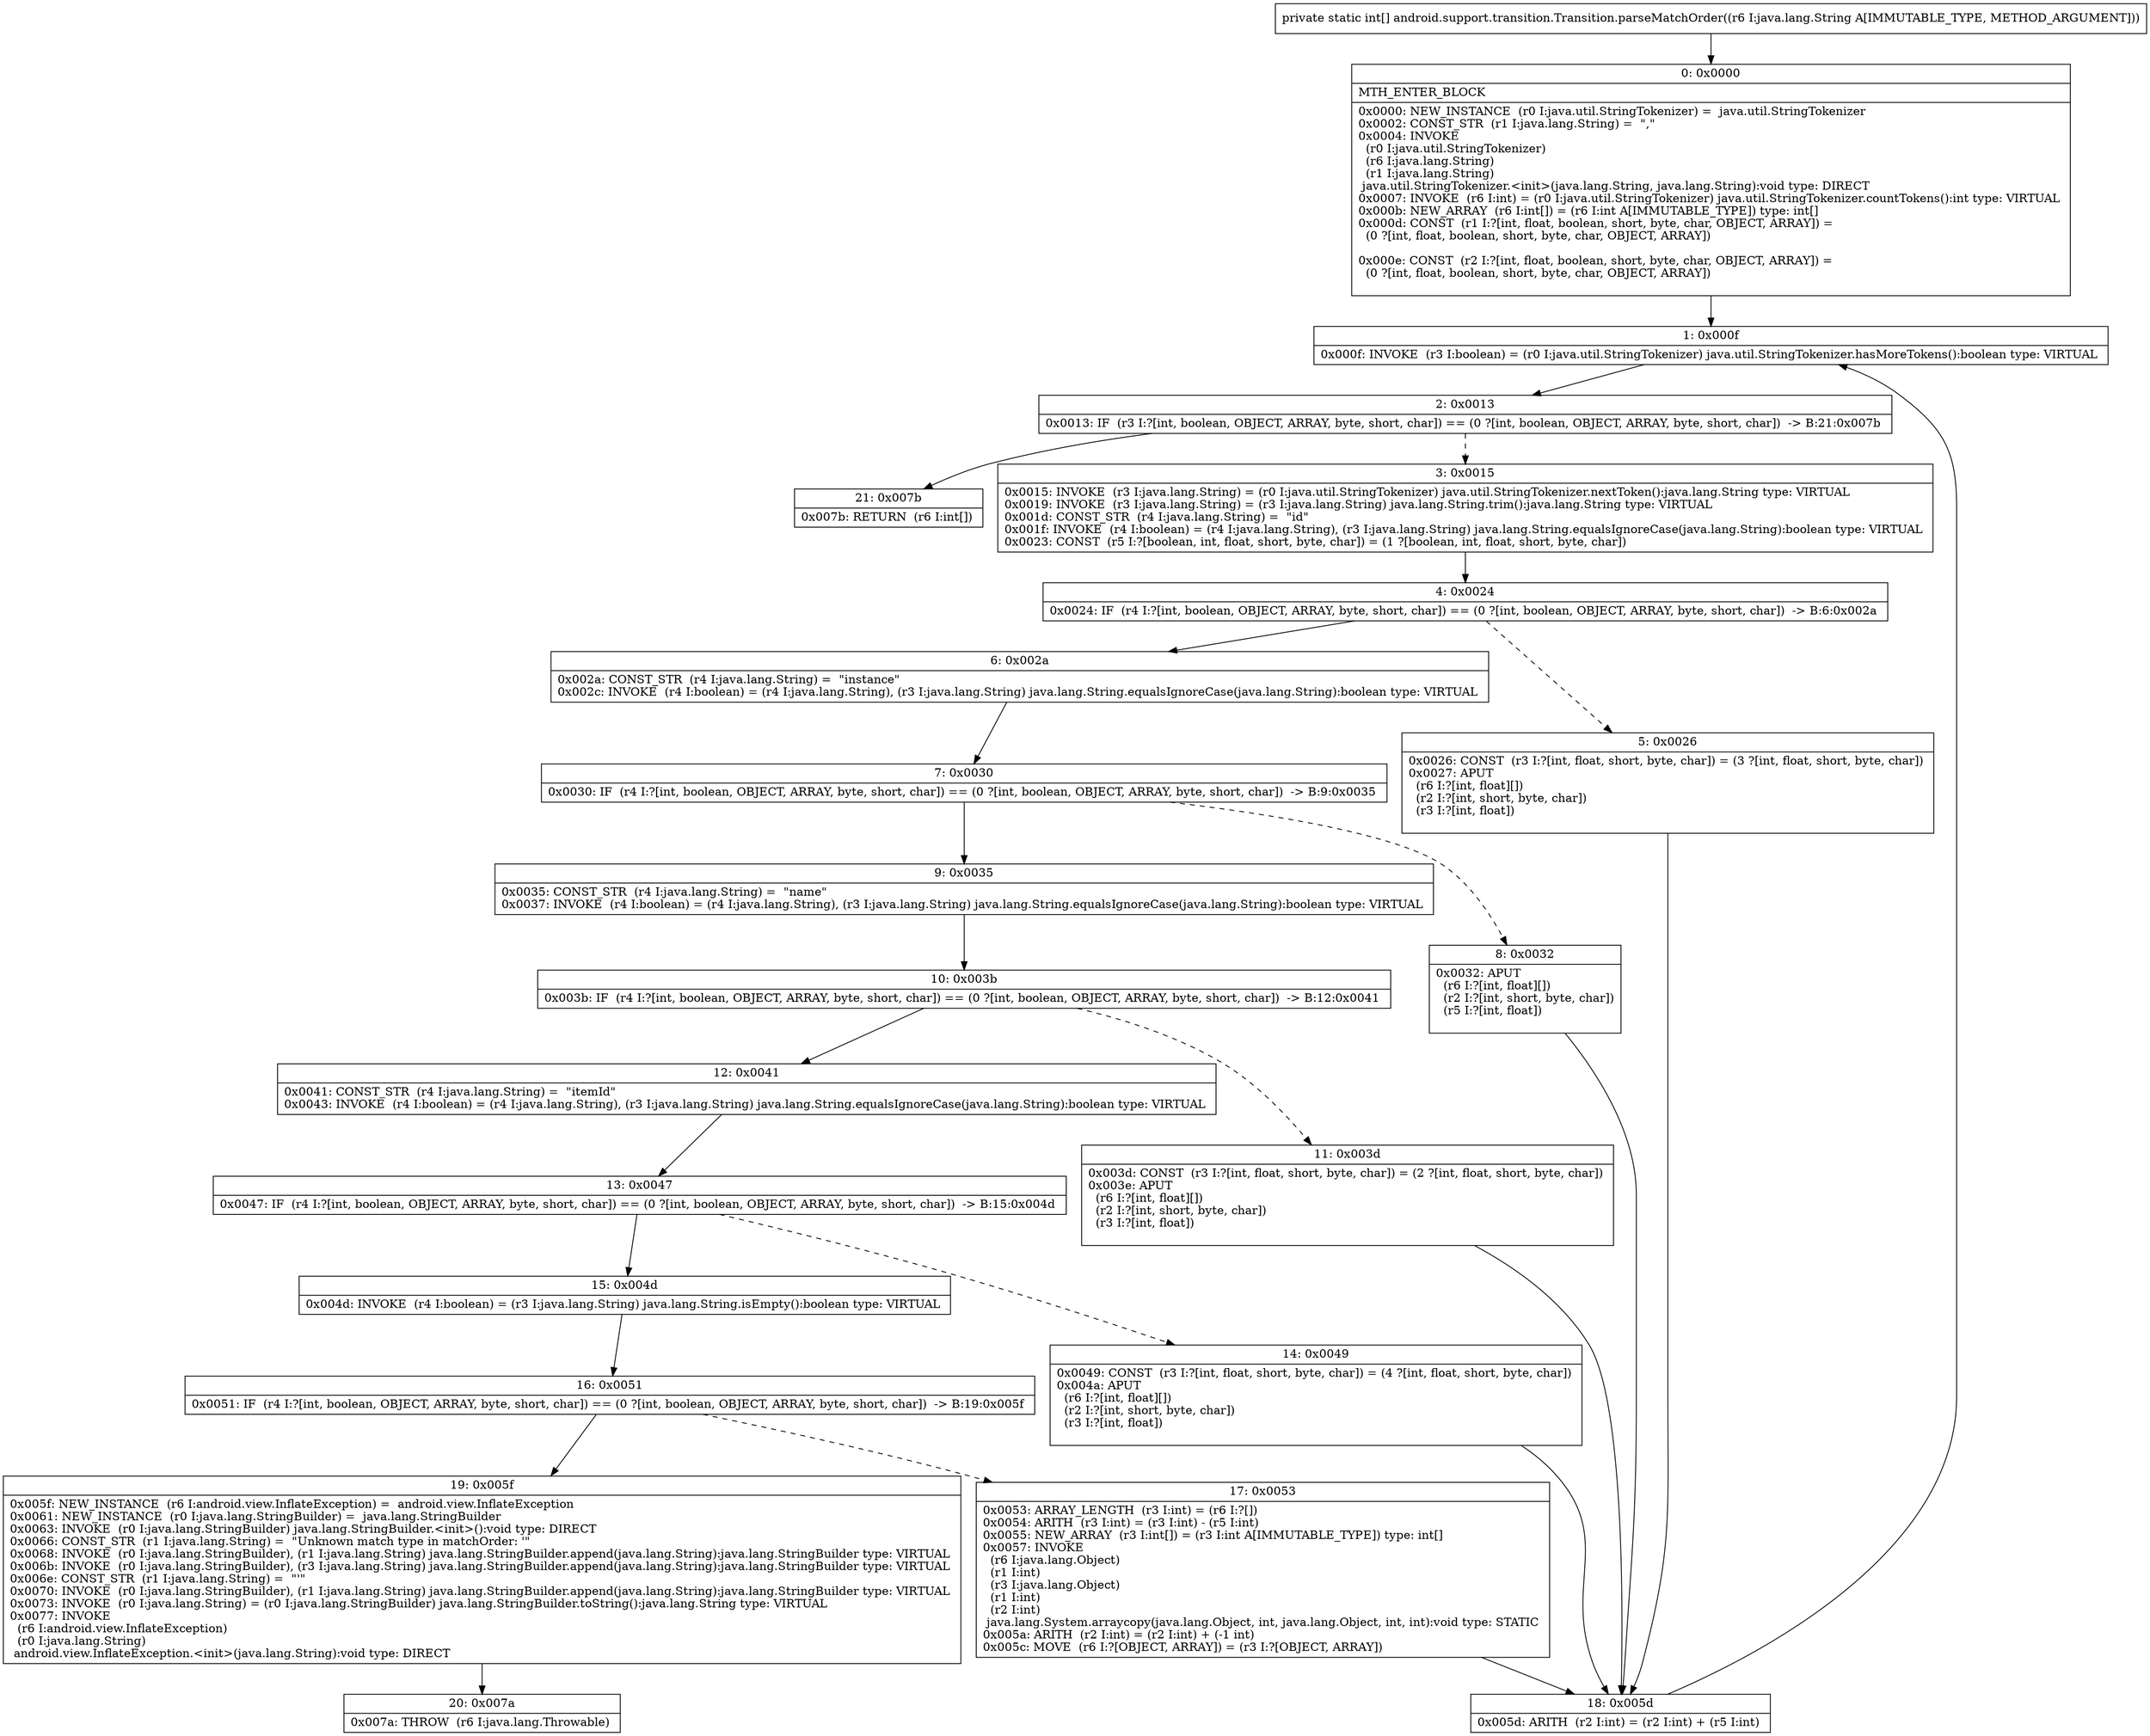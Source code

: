digraph "CFG forandroid.support.transition.Transition.parseMatchOrder(Ljava\/lang\/String;)[I" {
Node_0 [shape=record,label="{0\:\ 0x0000|MTH_ENTER_BLOCK\l|0x0000: NEW_INSTANCE  (r0 I:java.util.StringTokenizer) =  java.util.StringTokenizer \l0x0002: CONST_STR  (r1 I:java.lang.String) =  \",\" \l0x0004: INVOKE  \l  (r0 I:java.util.StringTokenizer)\l  (r6 I:java.lang.String)\l  (r1 I:java.lang.String)\l java.util.StringTokenizer.\<init\>(java.lang.String, java.lang.String):void type: DIRECT \l0x0007: INVOKE  (r6 I:int) = (r0 I:java.util.StringTokenizer) java.util.StringTokenizer.countTokens():int type: VIRTUAL \l0x000b: NEW_ARRAY  (r6 I:int[]) = (r6 I:int A[IMMUTABLE_TYPE]) type: int[] \l0x000d: CONST  (r1 I:?[int, float, boolean, short, byte, char, OBJECT, ARRAY]) = \l  (0 ?[int, float, boolean, short, byte, char, OBJECT, ARRAY])\l \l0x000e: CONST  (r2 I:?[int, float, boolean, short, byte, char, OBJECT, ARRAY]) = \l  (0 ?[int, float, boolean, short, byte, char, OBJECT, ARRAY])\l \l}"];
Node_1 [shape=record,label="{1\:\ 0x000f|0x000f: INVOKE  (r3 I:boolean) = (r0 I:java.util.StringTokenizer) java.util.StringTokenizer.hasMoreTokens():boolean type: VIRTUAL \l}"];
Node_2 [shape=record,label="{2\:\ 0x0013|0x0013: IF  (r3 I:?[int, boolean, OBJECT, ARRAY, byte, short, char]) == (0 ?[int, boolean, OBJECT, ARRAY, byte, short, char])  \-\> B:21:0x007b \l}"];
Node_3 [shape=record,label="{3\:\ 0x0015|0x0015: INVOKE  (r3 I:java.lang.String) = (r0 I:java.util.StringTokenizer) java.util.StringTokenizer.nextToken():java.lang.String type: VIRTUAL \l0x0019: INVOKE  (r3 I:java.lang.String) = (r3 I:java.lang.String) java.lang.String.trim():java.lang.String type: VIRTUAL \l0x001d: CONST_STR  (r4 I:java.lang.String) =  \"id\" \l0x001f: INVOKE  (r4 I:boolean) = (r4 I:java.lang.String), (r3 I:java.lang.String) java.lang.String.equalsIgnoreCase(java.lang.String):boolean type: VIRTUAL \l0x0023: CONST  (r5 I:?[boolean, int, float, short, byte, char]) = (1 ?[boolean, int, float, short, byte, char]) \l}"];
Node_4 [shape=record,label="{4\:\ 0x0024|0x0024: IF  (r4 I:?[int, boolean, OBJECT, ARRAY, byte, short, char]) == (0 ?[int, boolean, OBJECT, ARRAY, byte, short, char])  \-\> B:6:0x002a \l}"];
Node_5 [shape=record,label="{5\:\ 0x0026|0x0026: CONST  (r3 I:?[int, float, short, byte, char]) = (3 ?[int, float, short, byte, char]) \l0x0027: APUT  \l  (r6 I:?[int, float][])\l  (r2 I:?[int, short, byte, char])\l  (r3 I:?[int, float])\l \l}"];
Node_6 [shape=record,label="{6\:\ 0x002a|0x002a: CONST_STR  (r4 I:java.lang.String) =  \"instance\" \l0x002c: INVOKE  (r4 I:boolean) = (r4 I:java.lang.String), (r3 I:java.lang.String) java.lang.String.equalsIgnoreCase(java.lang.String):boolean type: VIRTUAL \l}"];
Node_7 [shape=record,label="{7\:\ 0x0030|0x0030: IF  (r4 I:?[int, boolean, OBJECT, ARRAY, byte, short, char]) == (0 ?[int, boolean, OBJECT, ARRAY, byte, short, char])  \-\> B:9:0x0035 \l}"];
Node_8 [shape=record,label="{8\:\ 0x0032|0x0032: APUT  \l  (r6 I:?[int, float][])\l  (r2 I:?[int, short, byte, char])\l  (r5 I:?[int, float])\l \l}"];
Node_9 [shape=record,label="{9\:\ 0x0035|0x0035: CONST_STR  (r4 I:java.lang.String) =  \"name\" \l0x0037: INVOKE  (r4 I:boolean) = (r4 I:java.lang.String), (r3 I:java.lang.String) java.lang.String.equalsIgnoreCase(java.lang.String):boolean type: VIRTUAL \l}"];
Node_10 [shape=record,label="{10\:\ 0x003b|0x003b: IF  (r4 I:?[int, boolean, OBJECT, ARRAY, byte, short, char]) == (0 ?[int, boolean, OBJECT, ARRAY, byte, short, char])  \-\> B:12:0x0041 \l}"];
Node_11 [shape=record,label="{11\:\ 0x003d|0x003d: CONST  (r3 I:?[int, float, short, byte, char]) = (2 ?[int, float, short, byte, char]) \l0x003e: APUT  \l  (r6 I:?[int, float][])\l  (r2 I:?[int, short, byte, char])\l  (r3 I:?[int, float])\l \l}"];
Node_12 [shape=record,label="{12\:\ 0x0041|0x0041: CONST_STR  (r4 I:java.lang.String) =  \"itemId\" \l0x0043: INVOKE  (r4 I:boolean) = (r4 I:java.lang.String), (r3 I:java.lang.String) java.lang.String.equalsIgnoreCase(java.lang.String):boolean type: VIRTUAL \l}"];
Node_13 [shape=record,label="{13\:\ 0x0047|0x0047: IF  (r4 I:?[int, boolean, OBJECT, ARRAY, byte, short, char]) == (0 ?[int, boolean, OBJECT, ARRAY, byte, short, char])  \-\> B:15:0x004d \l}"];
Node_14 [shape=record,label="{14\:\ 0x0049|0x0049: CONST  (r3 I:?[int, float, short, byte, char]) = (4 ?[int, float, short, byte, char]) \l0x004a: APUT  \l  (r6 I:?[int, float][])\l  (r2 I:?[int, short, byte, char])\l  (r3 I:?[int, float])\l \l}"];
Node_15 [shape=record,label="{15\:\ 0x004d|0x004d: INVOKE  (r4 I:boolean) = (r3 I:java.lang.String) java.lang.String.isEmpty():boolean type: VIRTUAL \l}"];
Node_16 [shape=record,label="{16\:\ 0x0051|0x0051: IF  (r4 I:?[int, boolean, OBJECT, ARRAY, byte, short, char]) == (0 ?[int, boolean, OBJECT, ARRAY, byte, short, char])  \-\> B:19:0x005f \l}"];
Node_17 [shape=record,label="{17\:\ 0x0053|0x0053: ARRAY_LENGTH  (r3 I:int) = (r6 I:?[]) \l0x0054: ARITH  (r3 I:int) = (r3 I:int) \- (r5 I:int) \l0x0055: NEW_ARRAY  (r3 I:int[]) = (r3 I:int A[IMMUTABLE_TYPE]) type: int[] \l0x0057: INVOKE  \l  (r6 I:java.lang.Object)\l  (r1 I:int)\l  (r3 I:java.lang.Object)\l  (r1 I:int)\l  (r2 I:int)\l java.lang.System.arraycopy(java.lang.Object, int, java.lang.Object, int, int):void type: STATIC \l0x005a: ARITH  (r2 I:int) = (r2 I:int) + (\-1 int) \l0x005c: MOVE  (r6 I:?[OBJECT, ARRAY]) = (r3 I:?[OBJECT, ARRAY]) \l}"];
Node_18 [shape=record,label="{18\:\ 0x005d|0x005d: ARITH  (r2 I:int) = (r2 I:int) + (r5 I:int) \l}"];
Node_19 [shape=record,label="{19\:\ 0x005f|0x005f: NEW_INSTANCE  (r6 I:android.view.InflateException) =  android.view.InflateException \l0x0061: NEW_INSTANCE  (r0 I:java.lang.StringBuilder) =  java.lang.StringBuilder \l0x0063: INVOKE  (r0 I:java.lang.StringBuilder) java.lang.StringBuilder.\<init\>():void type: DIRECT \l0x0066: CONST_STR  (r1 I:java.lang.String) =  \"Unknown match type in matchOrder: '\" \l0x0068: INVOKE  (r0 I:java.lang.StringBuilder), (r1 I:java.lang.String) java.lang.StringBuilder.append(java.lang.String):java.lang.StringBuilder type: VIRTUAL \l0x006b: INVOKE  (r0 I:java.lang.StringBuilder), (r3 I:java.lang.String) java.lang.StringBuilder.append(java.lang.String):java.lang.StringBuilder type: VIRTUAL \l0x006e: CONST_STR  (r1 I:java.lang.String) =  \"'\" \l0x0070: INVOKE  (r0 I:java.lang.StringBuilder), (r1 I:java.lang.String) java.lang.StringBuilder.append(java.lang.String):java.lang.StringBuilder type: VIRTUAL \l0x0073: INVOKE  (r0 I:java.lang.String) = (r0 I:java.lang.StringBuilder) java.lang.StringBuilder.toString():java.lang.String type: VIRTUAL \l0x0077: INVOKE  \l  (r6 I:android.view.InflateException)\l  (r0 I:java.lang.String)\l android.view.InflateException.\<init\>(java.lang.String):void type: DIRECT \l}"];
Node_20 [shape=record,label="{20\:\ 0x007a|0x007a: THROW  (r6 I:java.lang.Throwable) \l}"];
Node_21 [shape=record,label="{21\:\ 0x007b|0x007b: RETURN  (r6 I:int[]) \l}"];
MethodNode[shape=record,label="{private static int[] android.support.transition.Transition.parseMatchOrder((r6 I:java.lang.String A[IMMUTABLE_TYPE, METHOD_ARGUMENT])) }"];
MethodNode -> Node_0;
Node_0 -> Node_1;
Node_1 -> Node_2;
Node_2 -> Node_3[style=dashed];
Node_2 -> Node_21;
Node_3 -> Node_4;
Node_4 -> Node_5[style=dashed];
Node_4 -> Node_6;
Node_5 -> Node_18;
Node_6 -> Node_7;
Node_7 -> Node_8[style=dashed];
Node_7 -> Node_9;
Node_8 -> Node_18;
Node_9 -> Node_10;
Node_10 -> Node_11[style=dashed];
Node_10 -> Node_12;
Node_11 -> Node_18;
Node_12 -> Node_13;
Node_13 -> Node_14[style=dashed];
Node_13 -> Node_15;
Node_14 -> Node_18;
Node_15 -> Node_16;
Node_16 -> Node_17[style=dashed];
Node_16 -> Node_19;
Node_17 -> Node_18;
Node_18 -> Node_1;
Node_19 -> Node_20;
}

